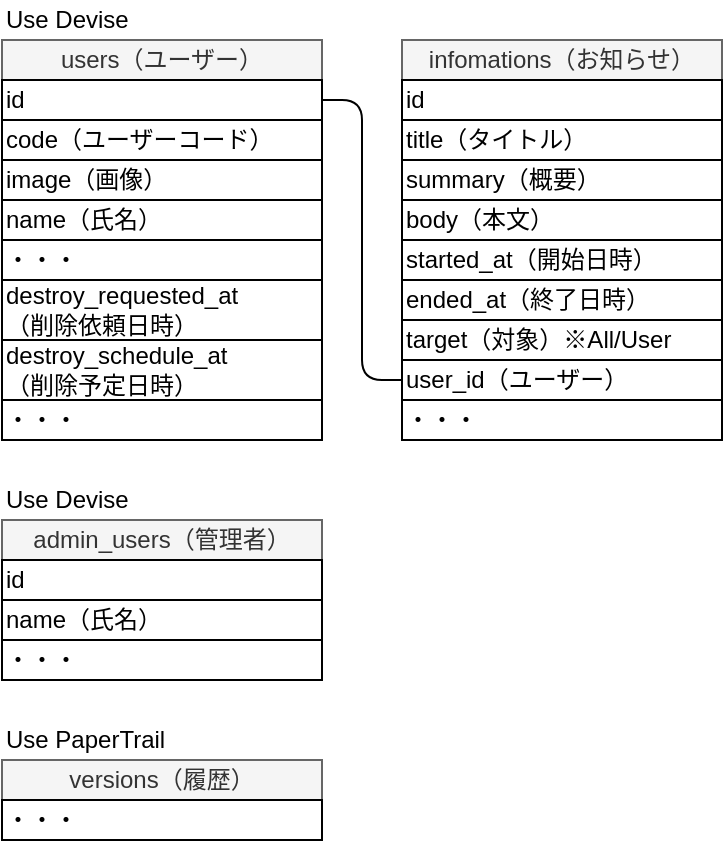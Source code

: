 <mxfile version="14.1.8" type="device"><diagram id="w64L012oLhsqJSIyoCpY" name="ページ1"><mxGraphModel dx="1106" dy="764" grid="1" gridSize="10" guides="1" tooltips="1" connect="1" arrows="1" fold="1" page="1" pageScale="1" pageWidth="827" pageHeight="1169" math="0" shadow="0"><root><mxCell id="0"/><mxCell id="1" parent="0"/><mxCell id="JYIN_se-qQ8O8cbv4Ddh-1" value="users（ユーザー）" style="rounded=0;whiteSpace=wrap;html=1;fillColor=#f5f5f5;strokeColor=#666666;fontColor=#333333;" parent="1" vertex="1"><mxGeometry y="20" width="160" height="20" as="geometry"/></mxCell><mxCell id="JYIN_se-qQ8O8cbv4Ddh-2" value="id" style="rounded=0;whiteSpace=wrap;html=1;align=left;" parent="1" vertex="1"><mxGeometry y="40" width="160" height="20" as="geometry"/></mxCell><mxCell id="JYIN_se-qQ8O8cbv4Ddh-3" value="image（画像）" style="rounded=0;whiteSpace=wrap;html=1;align=left;" parent="1" vertex="1"><mxGeometry y="80" width="160" height="20" as="geometry"/></mxCell><mxCell id="JYIN_se-qQ8O8cbv4Ddh-4" value="・・・" style="rounded=0;whiteSpace=wrap;html=1;align=left;" parent="1" vertex="1"><mxGeometry y="120" width="160" height="20" as="geometry"/></mxCell><mxCell id="JYIN_se-qQ8O8cbv4Ddh-5" value="name（氏名）" style="rounded=0;whiteSpace=wrap;html=1;align=left;" parent="1" vertex="1"><mxGeometry y="100" width="160" height="20" as="geometry"/></mxCell><mxCell id="JYIN_se-qQ8O8cbv4Ddh-6" value="destroy_requested_at&lt;br&gt;（削除依頼日時）" style="rounded=0;whiteSpace=wrap;html=1;align=left;" parent="1" vertex="1"><mxGeometry y="140" width="160" height="30" as="geometry"/></mxCell><mxCell id="JYIN_se-qQ8O8cbv4Ddh-7" value="destroy_schedule_at&lt;br&gt;（削除予定日時）" style="rounded=0;whiteSpace=wrap;html=1;align=left;" parent="1" vertex="1"><mxGeometry y="170" width="160" height="30" as="geometry"/></mxCell><mxCell id="JYIN_se-qQ8O8cbv4Ddh-10" value="・・・" style="rounded=0;whiteSpace=wrap;html=1;align=left;" parent="1" vertex="1"><mxGeometry y="200" width="160" height="20" as="geometry"/></mxCell><mxCell id="JYIN_se-qQ8O8cbv4Ddh-11" value="code（ユーザーコード）" style="rounded=0;whiteSpace=wrap;html=1;align=left;" parent="1" vertex="1"><mxGeometry y="60" width="160" height="20" as="geometry"/></mxCell><mxCell id="JYIN_se-qQ8O8cbv4Ddh-13" value="versions（履歴）" style="rounded=0;whiteSpace=wrap;html=1;fillColor=#f5f5f5;strokeColor=#666666;fontColor=#333333;" parent="1" vertex="1"><mxGeometry y="380" width="160" height="20" as="geometry"/></mxCell><mxCell id="JYIN_se-qQ8O8cbv4Ddh-14" value="・・・" style="rounded=0;whiteSpace=wrap;html=1;align=left;" parent="1" vertex="1"><mxGeometry y="400" width="160" height="20" as="geometry"/></mxCell><mxCell id="JYIN_se-qQ8O8cbv4Ddh-15" value="admin_users（管理者）" style="rounded=0;whiteSpace=wrap;html=1;fillColor=#f5f5f5;strokeColor=#666666;fontColor=#333333;" parent="1" vertex="1"><mxGeometry y="260" width="160" height="20" as="geometry"/></mxCell><mxCell id="JYIN_se-qQ8O8cbv4Ddh-16" value="id" style="rounded=0;whiteSpace=wrap;html=1;align=left;" parent="1" vertex="1"><mxGeometry y="280" width="160" height="20" as="geometry"/></mxCell><mxCell id="JYIN_se-qQ8O8cbv4Ddh-17" value="name（氏名）" style="rounded=0;whiteSpace=wrap;html=1;align=left;" parent="1" vertex="1"><mxGeometry y="300" width="160" height="20" as="geometry"/></mxCell><mxCell id="JYIN_se-qQ8O8cbv4Ddh-18" value="・・・" style="rounded=0;whiteSpace=wrap;html=1;align=left;" parent="1" vertex="1"><mxGeometry y="320" width="160" height="20" as="geometry"/></mxCell><mxCell id="JYIN_se-qQ8O8cbv4Ddh-19" value="infomations（お知らせ）" style="rounded=0;whiteSpace=wrap;html=1;fillColor=#f5f5f5;strokeColor=#666666;fontColor=#333333;" parent="1" vertex="1"><mxGeometry x="200" y="20" width="160" height="20" as="geometry"/></mxCell><mxCell id="JYIN_se-qQ8O8cbv4Ddh-20" value="id" style="rounded=0;whiteSpace=wrap;html=1;align=left;" parent="1" vertex="1"><mxGeometry x="200" y="40" width="160" height="20" as="geometry"/></mxCell><mxCell id="JYIN_se-qQ8O8cbv4Ddh-21" value="&lt;span&gt;started_at（&lt;/span&gt;開始日時）" style="rounded=0;whiteSpace=wrap;html=1;align=left;" parent="1" vertex="1"><mxGeometry x="200" y="120" width="160" height="20" as="geometry"/></mxCell><mxCell id="JYIN_se-qQ8O8cbv4Ddh-22" value="title（タイトル）" style="rounded=0;whiteSpace=wrap;html=1;align=left;" parent="1" vertex="1"><mxGeometry x="200" y="60" width="160" height="20" as="geometry"/></mxCell><mxCell id="JYIN_se-qQ8O8cbv4Ddh-23" value="target（対象）※All/User" style="rounded=0;whiteSpace=wrap;html=1;align=left;" parent="1" vertex="1"><mxGeometry x="200" y="160" width="160" height="20" as="geometry"/></mxCell><mxCell id="JYIN_se-qQ8O8cbv4Ddh-24" value="user_id（ユーザー）" style="rounded=0;whiteSpace=wrap;html=1;align=left;" parent="1" vertex="1"><mxGeometry x="200" y="180" width="160" height="20" as="geometry"/></mxCell><mxCell id="JYIN_se-qQ8O8cbv4Ddh-25" value="・・・" style="rounded=0;whiteSpace=wrap;html=1;align=left;" parent="1" vertex="1"><mxGeometry x="200" y="200" width="160" height="20" as="geometry"/></mxCell><mxCell id="JYIN_se-qQ8O8cbv4Ddh-27" value="summary（概要）" style="rounded=0;whiteSpace=wrap;html=1;align=left;" parent="1" vertex="1"><mxGeometry x="200" y="80" width="160" height="20" as="geometry"/></mxCell><mxCell id="JYIN_se-qQ8O8cbv4Ddh-28" value="body（本文）" style="rounded=0;whiteSpace=wrap;html=1;align=left;" parent="1" vertex="1"><mxGeometry x="200" y="100" width="160" height="20" as="geometry"/></mxCell><mxCell id="JYIN_se-qQ8O8cbv4Ddh-29" value="ended_at（終了日時）" style="rounded=0;whiteSpace=wrap;html=1;align=left;" parent="1" vertex="1"><mxGeometry x="200" y="140" width="160" height="20" as="geometry"/></mxCell><mxCell id="JYIN_se-qQ8O8cbv4Ddh-30" style="edgeStyle=orthogonalEdgeStyle;rounded=1;orthogonalLoop=1;jettySize=auto;html=1;entryX=0;entryY=0.5;entryDx=0;entryDy=0;endArrow=none;endFill=0;exitX=1;exitY=0.5;exitDx=0;exitDy=0;" parent="1" source="JYIN_se-qQ8O8cbv4Ddh-2" target="JYIN_se-qQ8O8cbv4Ddh-24" edge="1"><mxGeometry relative="1" as="geometry"><mxPoint x="200" y="150" as="targetPoint"/><mxPoint x="170" y="30" as="sourcePoint"/></mxGeometry></mxCell><mxCell id="UzfWtJA8eH_4EGXM1xUx-1" value="Use&amp;nbsp;PaperTrail" style="text;html=1;strokeColor=none;fillColor=none;align=left;verticalAlign=middle;whiteSpace=wrap;rounded=0;" vertex="1" parent="1"><mxGeometry y="360" width="90" height="20" as="geometry"/></mxCell><mxCell id="UzfWtJA8eH_4EGXM1xUx-3" value="Use Devise" style="text;html=1;strokeColor=none;fillColor=none;align=left;verticalAlign=middle;whiteSpace=wrap;rounded=0;" vertex="1" parent="1"><mxGeometry y="240" width="70" height="20" as="geometry"/></mxCell><mxCell id="UzfWtJA8eH_4EGXM1xUx-4" value="Use Devise" style="text;html=1;strokeColor=none;fillColor=none;align=left;verticalAlign=middle;whiteSpace=wrap;rounded=0;" vertex="1" parent="1"><mxGeometry width="70" height="20" as="geometry"/></mxCell></root></mxGraphModel></diagram></mxfile>